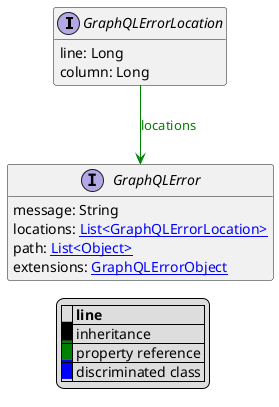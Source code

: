 @startuml

hide empty fields
hide empty methods
legend
|= |= line |
|<back:black>   </back>| inheritance |
|<back:green>   </back>| property reference |
|<back:blue>   </back>| discriminated class |
endlegend
interface GraphQLErrorLocation [[GraphQLErrorLocation.svg]]  {
    line: Long
    column: Long
}



interface GraphQLError [[GraphQLError.svg]]  {
    message: String
    locations: [[GraphQLErrorLocation.svg List<GraphQLErrorLocation>]]
    path: [[Object.svg List<Object>]]
    extensions: [[GraphQLErrorObject.svg GraphQLErrorObject]]
}

GraphQLErrorLocation --> GraphQLError #green;text:green : "locations"
@enduml
